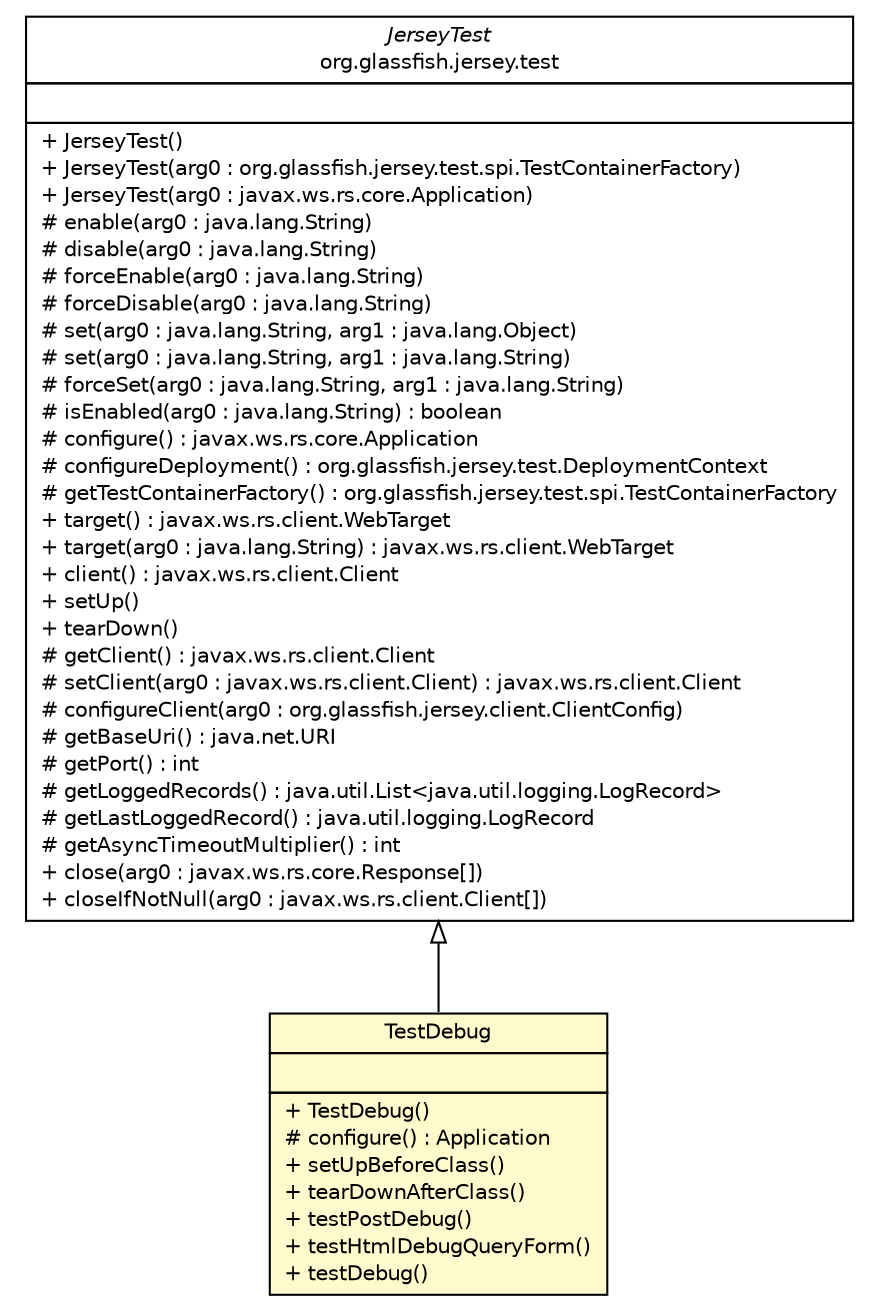 #!/usr/local/bin/dot
#
# Class diagram 
# Generated by UMLGraph version R5_6-24-gf6e263 (http://www.umlgraph.org/)
#

digraph G {
	edge [fontname="Helvetica",fontsize=10,labelfontname="Helvetica",labelfontsize=10];
	node [fontname="Helvetica",fontsize=10,shape=plaintext];
	nodesep=0.25;
	ranksep=0.5;
	// de.tud.plt.r43ples.test.webservice.TestDebug
	c200 [label=<<table title="de.tud.plt.r43ples.test.webservice.TestDebug" border="0" cellborder="1" cellspacing="0" cellpadding="2" port="p" bgcolor="lemonChiffon" href="./TestDebug.html">
		<tr><td><table border="0" cellspacing="0" cellpadding="1">
<tr><td align="center" balign="center"> TestDebug </td></tr>
		</table></td></tr>
		<tr><td><table border="0" cellspacing="0" cellpadding="1">
<tr><td align="left" balign="left">  </td></tr>
		</table></td></tr>
		<tr><td><table border="0" cellspacing="0" cellpadding="1">
<tr><td align="left" balign="left"> + TestDebug() </td></tr>
<tr><td align="left" balign="left"> # configure() : Application </td></tr>
<tr><td align="left" balign="left"> + setUpBeforeClass() </td></tr>
<tr><td align="left" balign="left"> + tearDownAfterClass() </td></tr>
<tr><td align="left" balign="left"> + testPostDebug() </td></tr>
<tr><td align="left" balign="left"> + testHtmlDebugQueryForm() </td></tr>
<tr><td align="left" balign="left"> + testDebug() </td></tr>
		</table></td></tr>
		</table>>, URL="./TestDebug.html", fontname="Helvetica", fontcolor="black", fontsize=10.0];
	//de.tud.plt.r43ples.test.webservice.TestDebug extends org.glassfish.jersey.test.JerseyTest
	c201:p -> c200:p [dir=back,arrowtail=empty];
	// org.glassfish.jersey.test.JerseyTest
	c201 [label=<<table title="org.glassfish.jersey.test.JerseyTest" border="0" cellborder="1" cellspacing="0" cellpadding="2" port="p" href="http://java.sun.com/j2se/1.4.2/docs/api/org/glassfish/jersey/test/JerseyTest.html">
		<tr><td><table border="0" cellspacing="0" cellpadding="1">
<tr><td align="center" balign="center"><font face="Helvetica-Oblique"> JerseyTest </font></td></tr>
<tr><td align="center" balign="center"> org.glassfish.jersey.test </td></tr>
		</table></td></tr>
		<tr><td><table border="0" cellspacing="0" cellpadding="1">
<tr><td align="left" balign="left">  </td></tr>
		</table></td></tr>
		<tr><td><table border="0" cellspacing="0" cellpadding="1">
<tr><td align="left" balign="left"> + JerseyTest() </td></tr>
<tr><td align="left" balign="left"> + JerseyTest(arg0 : org.glassfish.jersey.test.spi.TestContainerFactory) </td></tr>
<tr><td align="left" balign="left"> + JerseyTest(arg0 : javax.ws.rs.core.Application) </td></tr>
<tr><td align="left" balign="left"> # enable(arg0 : java.lang.String) </td></tr>
<tr><td align="left" balign="left"> # disable(arg0 : java.lang.String) </td></tr>
<tr><td align="left" balign="left"> # forceEnable(arg0 : java.lang.String) </td></tr>
<tr><td align="left" balign="left"> # forceDisable(arg0 : java.lang.String) </td></tr>
<tr><td align="left" balign="left"> # set(arg0 : java.lang.String, arg1 : java.lang.Object) </td></tr>
<tr><td align="left" balign="left"> # set(arg0 : java.lang.String, arg1 : java.lang.String) </td></tr>
<tr><td align="left" balign="left"> # forceSet(arg0 : java.lang.String, arg1 : java.lang.String) </td></tr>
<tr><td align="left" balign="left"> # isEnabled(arg0 : java.lang.String) : boolean </td></tr>
<tr><td align="left" balign="left"> # configure() : javax.ws.rs.core.Application </td></tr>
<tr><td align="left" balign="left"> # configureDeployment() : org.glassfish.jersey.test.DeploymentContext </td></tr>
<tr><td align="left" balign="left"> # getTestContainerFactory() : org.glassfish.jersey.test.spi.TestContainerFactory </td></tr>
<tr><td align="left" balign="left"> + target() : javax.ws.rs.client.WebTarget </td></tr>
<tr><td align="left" balign="left"> + target(arg0 : java.lang.String) : javax.ws.rs.client.WebTarget </td></tr>
<tr><td align="left" balign="left"> + client() : javax.ws.rs.client.Client </td></tr>
<tr><td align="left" balign="left"> + setUp() </td></tr>
<tr><td align="left" balign="left"> + tearDown() </td></tr>
<tr><td align="left" balign="left"> # getClient() : javax.ws.rs.client.Client </td></tr>
<tr><td align="left" balign="left"> # setClient(arg0 : javax.ws.rs.client.Client) : javax.ws.rs.client.Client </td></tr>
<tr><td align="left" balign="left"> # configureClient(arg0 : org.glassfish.jersey.client.ClientConfig) </td></tr>
<tr><td align="left" balign="left"> # getBaseUri() : java.net.URI </td></tr>
<tr><td align="left" balign="left"> # getPort() : int </td></tr>
<tr><td align="left" balign="left"> # getLoggedRecords() : java.util.List&lt;java.util.logging.LogRecord&gt; </td></tr>
<tr><td align="left" balign="left"> # getLastLoggedRecord() : java.util.logging.LogRecord </td></tr>
<tr><td align="left" balign="left"> # getAsyncTimeoutMultiplier() : int </td></tr>
<tr><td align="left" balign="left"> + close(arg0 : javax.ws.rs.core.Response[]) </td></tr>
<tr><td align="left" balign="left"> + closeIfNotNull(arg0 : javax.ws.rs.client.Client[]) </td></tr>
		</table></td></tr>
		</table>>, URL="http://java.sun.com/j2se/1.4.2/docs/api/org/glassfish/jersey/test/JerseyTest.html", fontname="Helvetica", fontcolor="black", fontsize=10.0];
}

